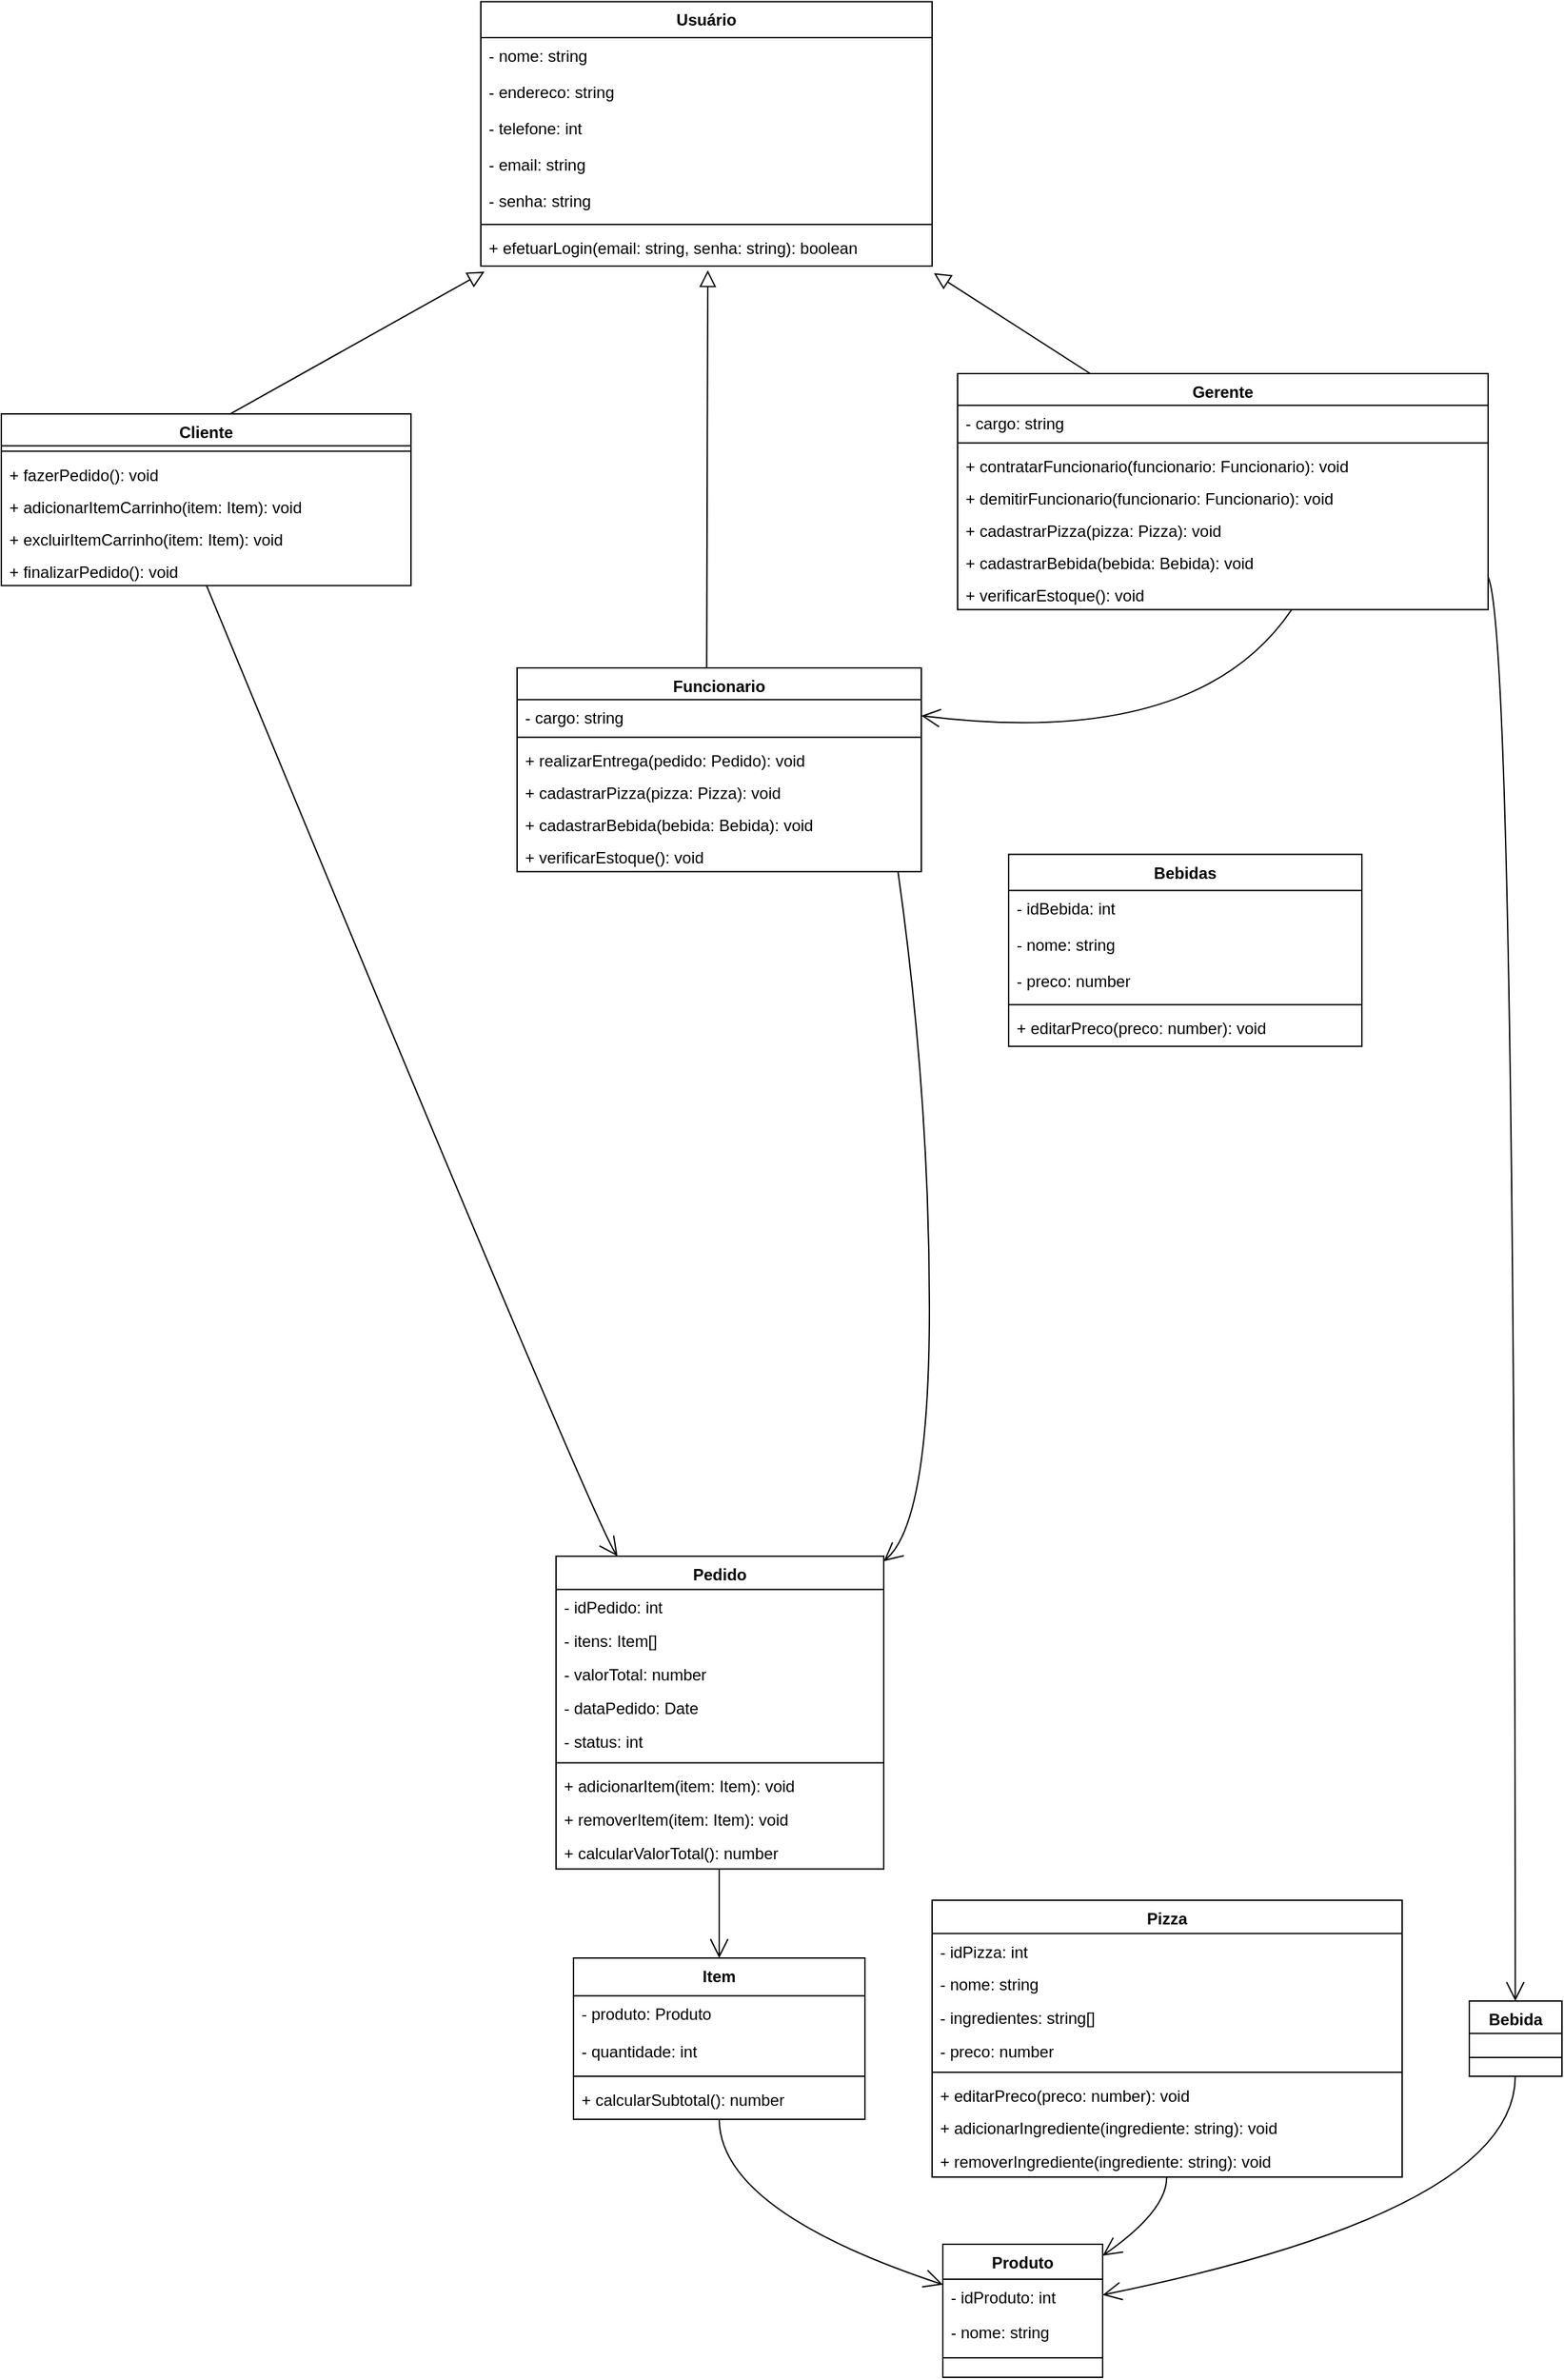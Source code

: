 <mxfile version="22.1.4" type="github">
  <diagram name="Página-1" id="_QHT0VM7mfmA924iPTIp">
    <mxGraphModel dx="1737" dy="2059" grid="1" gridSize="10" guides="1" tooltips="1" connect="1" arrows="1" fold="1" page="1" pageScale="1" pageWidth="827" pageHeight="1169" math="0" shadow="0">
      <root>
        <mxCell id="0" />
        <mxCell id="1" parent="0" />
        <mxCell id="2" value="Cliente" style="swimlane;fontStyle=1;align=center;verticalAlign=top;childLayout=stackLayout;horizontal=1;startSize=23.81;horizontalStack=0;resizeParent=1;resizeParentMax=0;resizeLast=0;collapsible=0;marginBottom=0;" parent="1" vertex="1">
          <mxGeometry x="-280" y="160" width="305" height="127.81" as="geometry" />
        </mxCell>
        <mxCell id="9" style="line;strokeWidth=1;fillColor=none;align=left;verticalAlign=middle;spacingTop=-1;spacingLeft=3;spacingRight=3;rotatable=0;labelPosition=right;points=[];portConstraint=eastwest;strokeColor=inherit;" parent="2" vertex="1">
          <mxGeometry y="23.81" width="305" height="8" as="geometry" />
        </mxCell>
        <mxCell id="10" value="+ fazerPedido(): void" style="text;strokeColor=none;fillColor=none;align=left;verticalAlign=top;spacingLeft=4;spacingRight=4;overflow=hidden;rotatable=0;points=[[0,0.5],[1,0.5]];portConstraint=eastwest;" parent="2" vertex="1">
          <mxGeometry y="31.81" width="305" height="24" as="geometry" />
        </mxCell>
        <mxCell id="11" value="+ adicionarItemCarrinho(item: Item): void" style="text;strokeColor=none;fillColor=none;align=left;verticalAlign=top;spacingLeft=4;spacingRight=4;overflow=hidden;rotatable=0;points=[[0,0.5],[1,0.5]];portConstraint=eastwest;" parent="2" vertex="1">
          <mxGeometry y="55.81" width="305" height="24" as="geometry" />
        </mxCell>
        <mxCell id="12" value="+ excluirItemCarrinho(item: Item): void" style="text;strokeColor=none;fillColor=none;align=left;verticalAlign=top;spacingLeft=4;spacingRight=4;overflow=hidden;rotatable=0;points=[[0,0.5],[1,0.5]];portConstraint=eastwest;" parent="2" vertex="1">
          <mxGeometry y="79.81" width="305" height="24" as="geometry" />
        </mxCell>
        <mxCell id="13" value="+ finalizarPedido(): void" style="text;strokeColor=none;fillColor=none;align=left;verticalAlign=top;spacingLeft=4;spacingRight=4;overflow=hidden;rotatable=0;points=[[0,0.5],[1,0.5]];portConstraint=eastwest;" parent="2" vertex="1">
          <mxGeometry y="103.81" width="305" height="24" as="geometry" />
        </mxCell>
        <mxCell id="14" value="Funcionario" style="swimlane;fontStyle=1;align=center;verticalAlign=top;childLayout=stackLayout;horizontal=1;startSize=23.606;horizontalStack=0;resizeParent=1;resizeParentMax=0;resizeLast=0;collapsible=0;marginBottom=0;" parent="1" vertex="1">
          <mxGeometry x="104" y="349" width="301" height="151.606" as="geometry" />
        </mxCell>
        <mxCell id="20" value="- cargo: string" style="text;strokeColor=none;fillColor=none;align=left;verticalAlign=top;spacingLeft=4;spacingRight=4;overflow=hidden;rotatable=0;points=[[0,0.5],[1,0.5]];portConstraint=eastwest;" parent="14" vertex="1">
          <mxGeometry y="23.606" width="301" height="24" as="geometry" />
        </mxCell>
        <mxCell id="21" style="line;strokeWidth=1;fillColor=none;align=left;verticalAlign=middle;spacingTop=-1;spacingLeft=3;spacingRight=3;rotatable=0;labelPosition=right;points=[];portConstraint=eastwest;strokeColor=inherit;" parent="14" vertex="1">
          <mxGeometry y="47.606" width="301" height="8" as="geometry" />
        </mxCell>
        <mxCell id="22" value="+ realizarEntrega(pedido: Pedido): void" style="text;strokeColor=none;fillColor=none;align=left;verticalAlign=top;spacingLeft=4;spacingRight=4;overflow=hidden;rotatable=0;points=[[0,0.5],[1,0.5]];portConstraint=eastwest;" parent="14" vertex="1">
          <mxGeometry y="55.606" width="301" height="24" as="geometry" />
        </mxCell>
        <mxCell id="24" value="+ cadastrarPizza(pizza: Pizza): void" style="text;strokeColor=none;fillColor=none;align=left;verticalAlign=top;spacingLeft=4;spacingRight=4;overflow=hidden;rotatable=0;points=[[0,0.5],[1,0.5]];portConstraint=eastwest;" parent="14" vertex="1">
          <mxGeometry y="79.606" width="301" height="24" as="geometry" />
        </mxCell>
        <mxCell id="25" value="+ cadastrarBebida(bebida: Bebida): void" style="text;strokeColor=none;fillColor=none;align=left;verticalAlign=top;spacingLeft=4;spacingRight=4;overflow=hidden;rotatable=0;points=[[0,0.5],[1,0.5]];portConstraint=eastwest;" parent="14" vertex="1">
          <mxGeometry y="103.606" width="301" height="24" as="geometry" />
        </mxCell>
        <mxCell id="26" value="+ verificarEstoque(): void" style="text;strokeColor=none;fillColor=none;align=left;verticalAlign=top;spacingLeft=4;spacingRight=4;overflow=hidden;rotatable=0;points=[[0,0.5],[1,0.5]];portConstraint=eastwest;" parent="14" vertex="1">
          <mxGeometry y="127.606" width="301" height="24" as="geometry" />
        </mxCell>
        <mxCell id="SXoZxHdqQvmYgP3eN_0H-110" style="rounded=0;orthogonalLoop=1;jettySize=auto;html=1;exitX=0.25;exitY=0;exitDx=0;exitDy=0;endArrow=block;endFill=0;entryX=1.004;entryY=1.195;entryDx=0;entryDy=0;entryPerimeter=0;endSize=10;" edge="1" parent="1" source="27" target="SXoZxHdqQvmYgP3eN_0H-91">
          <mxGeometry relative="1" as="geometry" />
        </mxCell>
        <mxCell id="27" value="Gerente" style="swimlane;fontStyle=1;align=center;verticalAlign=top;childLayout=stackLayout;horizontal=1;startSize=23.606;horizontalStack=0;resizeParent=1;resizeParentMax=0;resizeLast=0;collapsible=0;marginBottom=0;" parent="1" vertex="1">
          <mxGeometry x="432" y="130" width="395" height="175.606" as="geometry" />
        </mxCell>
        <mxCell id="SXoZxHdqQvmYgP3eN_0H-112" value="- cargo: string" style="text;strokeColor=none;fillColor=none;align=left;verticalAlign=top;spacingLeft=4;spacingRight=4;overflow=hidden;rotatable=0;points=[[0,0.5],[1,0.5]];portConstraint=eastwest;" vertex="1" parent="27">
          <mxGeometry y="23.606" width="395" height="24" as="geometry" />
        </mxCell>
        <mxCell id="34" style="line;strokeWidth=1;fillColor=none;align=left;verticalAlign=middle;spacingTop=-1;spacingLeft=3;spacingRight=3;rotatable=0;labelPosition=right;points=[];portConstraint=eastwest;strokeColor=inherit;" parent="27" vertex="1">
          <mxGeometry y="47.606" width="395" height="8" as="geometry" />
        </mxCell>
        <mxCell id="35" value="+ contratarFuncionario(funcionario: Funcionario): void" style="text;strokeColor=none;fillColor=none;align=left;verticalAlign=top;spacingLeft=4;spacingRight=4;overflow=hidden;rotatable=0;points=[[0,0.5],[1,0.5]];portConstraint=eastwest;" parent="27" vertex="1">
          <mxGeometry y="55.606" width="395" height="24" as="geometry" />
        </mxCell>
        <mxCell id="36" value="+ demitirFuncionario(funcionario: Funcionario): void" style="text;strokeColor=none;fillColor=none;align=left;verticalAlign=top;spacingLeft=4;spacingRight=4;overflow=hidden;rotatable=0;points=[[0,0.5],[1,0.5]];portConstraint=eastwest;" parent="27" vertex="1">
          <mxGeometry y="79.606" width="395" height="24" as="geometry" />
        </mxCell>
        <mxCell id="37" value="+ cadastrarPizza(pizza: Pizza): void" style="text;strokeColor=none;fillColor=none;align=left;verticalAlign=top;spacingLeft=4;spacingRight=4;overflow=hidden;rotatable=0;points=[[0,0.5],[1,0.5]];portConstraint=eastwest;" parent="27" vertex="1">
          <mxGeometry y="103.606" width="395" height="24" as="geometry" />
        </mxCell>
        <mxCell id="38" value="+ cadastrarBebida(bebida: Bebida): void" style="text;strokeColor=none;fillColor=none;align=left;verticalAlign=top;spacingLeft=4;spacingRight=4;overflow=hidden;rotatable=0;points=[[0,0.5],[1,0.5]];portConstraint=eastwest;" parent="27" vertex="1">
          <mxGeometry y="127.606" width="395" height="24" as="geometry" />
        </mxCell>
        <mxCell id="39" value="+ verificarEstoque(): void" style="text;strokeColor=none;fillColor=none;align=left;verticalAlign=top;spacingLeft=4;spacingRight=4;overflow=hidden;rotatable=0;points=[[0,0.5],[1,0.5]];portConstraint=eastwest;" parent="27" vertex="1">
          <mxGeometry y="151.606" width="395" height="24" as="geometry" />
        </mxCell>
        <mxCell id="40" value="Pizza" style="swimlane;fontStyle=1;align=center;verticalAlign=top;childLayout=stackLayout;horizontal=1;startSize=24.731;horizontalStack=0;resizeParent=1;resizeParentMax=0;resizeLast=0;collapsible=0;marginBottom=0;" parent="1" vertex="1">
          <mxGeometry x="413" y="1266" width="350" height="206" as="geometry" />
        </mxCell>
        <mxCell id="41" value="- idPizza: int" style="text;strokeColor=none;fillColor=none;align=left;verticalAlign=top;spacingLeft=4;spacingRight=4;overflow=hidden;rotatable=0;points=[[0,0.5],[1,0.5]];portConstraint=eastwest;" parent="40" vertex="1">
          <mxGeometry y="25" width="350" height="25" as="geometry" />
        </mxCell>
        <mxCell id="42" value="- nome: string" style="text;strokeColor=none;fillColor=none;align=left;verticalAlign=top;spacingLeft=4;spacingRight=4;overflow=hidden;rotatable=0;points=[[0,0.5],[1,0.5]];portConstraint=eastwest;" parent="40" vertex="1">
          <mxGeometry y="49" width="350" height="25" as="geometry" />
        </mxCell>
        <mxCell id="43" value="- ingredientes: string[]" style="text;strokeColor=none;fillColor=none;align=left;verticalAlign=top;spacingLeft=4;spacingRight=4;overflow=hidden;rotatable=0;points=[[0,0.5],[1,0.5]];portConstraint=eastwest;" parent="40" vertex="1">
          <mxGeometry y="74" width="350" height="25" as="geometry" />
        </mxCell>
        <mxCell id="44" value="- preco: number" style="text;strokeColor=none;fillColor=none;align=left;verticalAlign=top;spacingLeft=4;spacingRight=4;overflow=hidden;rotatable=0;points=[[0,0.5],[1,0.5]];portConstraint=eastwest;" parent="40" vertex="1">
          <mxGeometry y="99" width="350" height="25" as="geometry" />
        </mxCell>
        <mxCell id="45" style="line;strokeWidth=1;fillColor=none;align=left;verticalAlign=middle;spacingTop=-1;spacingLeft=3;spacingRight=3;rotatable=0;labelPosition=right;points=[];portConstraint=eastwest;strokeColor=inherit;" parent="40" vertex="1">
          <mxGeometry y="124" width="350" height="8" as="geometry" />
        </mxCell>
        <mxCell id="46" value="+ editarPreco(preco: number): void" style="text;strokeColor=none;fillColor=none;align=left;verticalAlign=top;spacingLeft=4;spacingRight=4;overflow=hidden;rotatable=0;points=[[0,0.5],[1,0.5]];portConstraint=eastwest;" parent="40" vertex="1">
          <mxGeometry y="132" width="350" height="25" as="geometry" />
        </mxCell>
        <mxCell id="47" value="+ adicionarIngrediente(ingrediente: string): void" style="text;strokeColor=none;fillColor=none;align=left;verticalAlign=top;spacingLeft=4;spacingRight=4;overflow=hidden;rotatable=0;points=[[0,0.5],[1,0.5]];portConstraint=eastwest;" parent="40" vertex="1">
          <mxGeometry y="156" width="350" height="25" as="geometry" />
        </mxCell>
        <mxCell id="48" value="+ removerIngrediente(ingrediente: string): void" style="text;strokeColor=none;fillColor=none;align=left;verticalAlign=top;spacingLeft=4;spacingRight=4;overflow=hidden;rotatable=0;points=[[0,0.5],[1,0.5]];portConstraint=eastwest;" parent="40" vertex="1">
          <mxGeometry y="181" width="350" height="25" as="geometry" />
        </mxCell>
        <mxCell id="49" value="Bebidas" style="swimlane;fontStyle=1;align=center;verticalAlign=top;childLayout=stackLayout;horizontal=1;startSize=26.756;horizontalStack=0;resizeParent=1;resizeParentMax=0;resizeLast=0;collapsible=0;marginBottom=0;" parent="1" vertex="1">
          <mxGeometry x="470" y="487.81" width="263" height="142.756" as="geometry" />
        </mxCell>
        <mxCell id="50" value="- idBebida: int" style="text;strokeColor=none;fillColor=none;align=left;verticalAlign=top;spacingLeft=4;spacingRight=4;overflow=hidden;rotatable=0;points=[[0,0.5],[1,0.5]];portConstraint=eastwest;" parent="49" vertex="1">
          <mxGeometry y="26.756" width="263" height="27" as="geometry" />
        </mxCell>
        <mxCell id="51" value="- nome: string" style="text;strokeColor=none;fillColor=none;align=left;verticalAlign=top;spacingLeft=4;spacingRight=4;overflow=hidden;rotatable=0;points=[[0,0.5],[1,0.5]];portConstraint=eastwest;" parent="49" vertex="1">
          <mxGeometry y="53.756" width="263" height="27" as="geometry" />
        </mxCell>
        <mxCell id="52" value="- preco: number" style="text;strokeColor=none;fillColor=none;align=left;verticalAlign=top;spacingLeft=4;spacingRight=4;overflow=hidden;rotatable=0;points=[[0,0.5],[1,0.5]];portConstraint=eastwest;" parent="49" vertex="1">
          <mxGeometry y="80.756" width="263" height="27" as="geometry" />
        </mxCell>
        <mxCell id="53" style="line;strokeWidth=1;fillColor=none;align=left;verticalAlign=middle;spacingTop=-1;spacingLeft=3;spacingRight=3;rotatable=0;labelPosition=right;points=[];portConstraint=eastwest;strokeColor=inherit;" parent="49" vertex="1">
          <mxGeometry y="107.756" width="263" height="8" as="geometry" />
        </mxCell>
        <mxCell id="54" value="+ editarPreco(preco: number): void" style="text;strokeColor=none;fillColor=none;align=left;verticalAlign=top;spacingLeft=4;spacingRight=4;overflow=hidden;rotatable=0;points=[[0,0.5],[1,0.5]];portConstraint=eastwest;" parent="49" vertex="1">
          <mxGeometry y="115.756" width="263" height="27" as="geometry" />
        </mxCell>
        <mxCell id="55" value="Pedido" style="swimlane;fontStyle=1;align=center;verticalAlign=top;childLayout=stackLayout;horizontal=1;startSize=24.731;horizontalStack=0;resizeParent=1;resizeParentMax=0;resizeLast=0;collapsible=0;marginBottom=0;" parent="1" vertex="1">
          <mxGeometry x="133" y="1010" width="244" height="232.731" as="geometry" />
        </mxCell>
        <mxCell id="56" value="- idPedido: int" style="text;strokeColor=none;fillColor=none;align=left;verticalAlign=top;spacingLeft=4;spacingRight=4;overflow=hidden;rotatable=0;points=[[0,0.5],[1,0.5]];portConstraint=eastwest;" parent="55" vertex="1">
          <mxGeometry y="24.731" width="244" height="25" as="geometry" />
        </mxCell>
        <mxCell id="57" value="- itens: Item[]" style="text;strokeColor=none;fillColor=none;align=left;verticalAlign=top;spacingLeft=4;spacingRight=4;overflow=hidden;rotatable=0;points=[[0,0.5],[1,0.5]];portConstraint=eastwest;" parent="55" vertex="1">
          <mxGeometry y="49.731" width="244" height="25" as="geometry" />
        </mxCell>
        <mxCell id="58" value="- valorTotal: number" style="text;strokeColor=none;fillColor=none;align=left;verticalAlign=top;spacingLeft=4;spacingRight=4;overflow=hidden;rotatable=0;points=[[0,0.5],[1,0.5]];portConstraint=eastwest;" parent="55" vertex="1">
          <mxGeometry y="74.731" width="244" height="25" as="geometry" />
        </mxCell>
        <mxCell id="59" value="- dataPedido: Date" style="text;strokeColor=none;fillColor=none;align=left;verticalAlign=top;spacingLeft=4;spacingRight=4;overflow=hidden;rotatable=0;points=[[0,0.5],[1,0.5]];portConstraint=eastwest;" parent="55" vertex="1">
          <mxGeometry y="99.731" width="244" height="25" as="geometry" />
        </mxCell>
        <mxCell id="SXoZxHdqQvmYgP3eN_0H-115" value="- status: int" style="text;strokeColor=none;fillColor=none;align=left;verticalAlign=top;spacingLeft=4;spacingRight=4;overflow=hidden;rotatable=0;points=[[0,0.5],[1,0.5]];portConstraint=eastwest;" vertex="1" parent="55">
          <mxGeometry y="124.731" width="244" height="25" as="geometry" />
        </mxCell>
        <mxCell id="60" style="line;strokeWidth=1;fillColor=none;align=left;verticalAlign=middle;spacingTop=-1;spacingLeft=3;spacingRight=3;rotatable=0;labelPosition=right;points=[];portConstraint=eastwest;strokeColor=inherit;" parent="55" vertex="1">
          <mxGeometry y="149.731" width="244" height="8" as="geometry" />
        </mxCell>
        <mxCell id="61" value="+ adicionarItem(item: Item): void" style="text;strokeColor=none;fillColor=none;align=left;verticalAlign=top;spacingLeft=4;spacingRight=4;overflow=hidden;rotatable=0;points=[[0,0.5],[1,0.5]];portConstraint=eastwest;" parent="55" vertex="1">
          <mxGeometry y="157.731" width="244" height="25" as="geometry" />
        </mxCell>
        <mxCell id="62" value="+ removerItem(item: Item): void" style="text;strokeColor=none;fillColor=none;align=left;verticalAlign=top;spacingLeft=4;spacingRight=4;overflow=hidden;rotatable=0;points=[[0,0.5],[1,0.5]];portConstraint=eastwest;" parent="55" vertex="1">
          <mxGeometry y="182.731" width="244" height="25" as="geometry" />
        </mxCell>
        <mxCell id="63" value="+ calcularValorTotal(): number" style="text;strokeColor=none;fillColor=none;align=left;verticalAlign=top;spacingLeft=4;spacingRight=4;overflow=hidden;rotatable=0;points=[[0,0.5],[1,0.5]];portConstraint=eastwest;" parent="55" vertex="1">
          <mxGeometry y="207.731" width="244" height="25" as="geometry" />
        </mxCell>
        <mxCell id="64" value="Item" style="swimlane;fontStyle=1;align=center;verticalAlign=top;childLayout=stackLayout;horizontal=1;startSize=28.106;horizontalStack=0;resizeParent=1;resizeParentMax=0;resizeLast=0;collapsible=0;marginBottom=0;" parent="1" vertex="1">
          <mxGeometry x="146" y="1309" width="217" height="120" as="geometry" />
        </mxCell>
        <mxCell id="65" value="- produto: Produto" style="text;strokeColor=none;fillColor=none;align=left;verticalAlign=top;spacingLeft=4;spacingRight=4;overflow=hidden;rotatable=0;points=[[0,0.5],[1,0.5]];portConstraint=eastwest;" parent="64" vertex="1">
          <mxGeometry y="28" width="217" height="28" as="geometry" />
        </mxCell>
        <mxCell id="66" value="- quantidade: int" style="text;strokeColor=none;fillColor=none;align=left;verticalAlign=top;spacingLeft=4;spacingRight=4;overflow=hidden;rotatable=0;points=[[0,0.5],[1,0.5]];portConstraint=eastwest;" parent="64" vertex="1">
          <mxGeometry y="56" width="217" height="28" as="geometry" />
        </mxCell>
        <mxCell id="67" style="line;strokeWidth=1;fillColor=none;align=left;verticalAlign=middle;spacingTop=-1;spacingLeft=3;spacingRight=3;rotatable=0;labelPosition=right;points=[];portConstraint=eastwest;strokeColor=inherit;" parent="64" vertex="1">
          <mxGeometry y="84" width="217" height="8" as="geometry" />
        </mxCell>
        <mxCell id="68" value="+ calcularSubtotal(): number" style="text;strokeColor=none;fillColor=none;align=left;verticalAlign=top;spacingLeft=4;spacingRight=4;overflow=hidden;rotatable=0;points=[[0,0.5],[1,0.5]];portConstraint=eastwest;" parent="64" vertex="1">
          <mxGeometry y="92" width="217" height="28" as="geometry" />
        </mxCell>
        <mxCell id="69" value="Produto" style="swimlane;fontStyle=1;align=center;verticalAlign=top;childLayout=stackLayout;horizontal=1;startSize=26.019;horizontalStack=0;resizeParent=1;resizeParentMax=0;resizeLast=0;collapsible=0;marginBottom=0;" parent="1" vertex="1">
          <mxGeometry x="421" y="1522" width="119" height="99" as="geometry" />
        </mxCell>
        <mxCell id="70" value="- idProduto: int" style="text;strokeColor=none;fillColor=none;align=left;verticalAlign=top;spacingLeft=4;spacingRight=4;overflow=hidden;rotatable=0;points=[[0,0.5],[1,0.5]];portConstraint=eastwest;" parent="69" vertex="1">
          <mxGeometry y="26" width="119" height="26" as="geometry" />
        </mxCell>
        <mxCell id="71" value="- nome: string" style="text;strokeColor=none;fillColor=none;align=left;verticalAlign=top;spacingLeft=4;spacingRight=4;overflow=hidden;rotatable=0;points=[[0,0.5],[1,0.5]];portConstraint=eastwest;" parent="69" vertex="1">
          <mxGeometry y="52" width="119" height="26" as="geometry" />
        </mxCell>
        <mxCell id="72" style="line;strokeWidth=1;fillColor=none;align=left;verticalAlign=middle;spacingTop=-1;spacingLeft=3;spacingRight=3;rotatable=0;labelPosition=right;points=[];portConstraint=eastwest;strokeColor=inherit;" parent="69" vertex="1">
          <mxGeometry y="78" width="119" height="13" as="geometry" />
        </mxCell>
        <mxCell id="73" value="Bebida" style="swimlane;fontStyle=1;align=center;verticalAlign=top;childLayout=stackLayout;horizontal=1;startSize=24.178;horizontalStack=0;resizeParent=1;resizeParentMax=0;resizeLast=0;collapsible=0;marginBottom=0;" parent="1" vertex="1">
          <mxGeometry x="813" y="1341" width="69" height="56" as="geometry" />
        </mxCell>
        <mxCell id="74" style="line;strokeWidth=1;fillColor=none;align=left;verticalAlign=middle;spacingTop=-1;spacingLeft=3;spacingRight=3;rotatable=0;labelPosition=right;points=[];portConstraint=eastwest;strokeColor=inherit;" parent="73" vertex="1">
          <mxGeometry y="36" width="69" height="12" as="geometry" />
        </mxCell>
        <mxCell id="75" value="" style="curved=1;startArrow=none;endArrow=open;endSize=12;exitX=0.501;exitY=0.998;entryX=0.189;entryY=0.002;" parent="1" source="2" target="55" edge="1">
          <mxGeometry relative="1" as="geometry">
            <Array as="points">
              <mxPoint x="161" y="985" />
            </Array>
          </mxGeometry>
        </mxCell>
        <mxCell id="76" value="" style="curved=1;startArrow=none;endArrow=open;endSize=12;exitX=0.944;exitY=1.002;entryX=0.998;entryY=0.018;" parent="1" source="14" target="55" edge="1">
          <mxGeometry relative="1" as="geometry">
            <Array as="points">
              <mxPoint x="411" y="666" />
              <mxPoint x="411" y="985" />
            </Array>
          </mxGeometry>
        </mxCell>
        <mxCell id="79" value="" style="curved=1;startArrow=none;endArrow=open;endSize=12;exitX=0.63;exitY=1.001;entryX=1;entryY=0.5;entryDx=0;entryDy=0;" parent="1" source="27" target="20" edge="1">
          <mxGeometry relative="1" as="geometry">
            <Array as="points">
              <mxPoint x="610" y="410" />
            </Array>
            <mxPoint x="490" y="770" as="targetPoint" />
          </mxGeometry>
        </mxCell>
        <mxCell id="80" value="" style="curved=1;startArrow=none;endArrow=open;endSize=12;exitX=1.002;exitY=0.863;entryX=0.496;entryY=0.001;" parent="1" source="27" target="73" edge="1">
          <mxGeometry relative="1" as="geometry">
            <Array as="points">
              <mxPoint x="847" y="324" />
            </Array>
          </mxGeometry>
        </mxCell>
        <mxCell id="81" value="" style="curved=1;startArrow=none;endArrow=open;endSize=12;exitX=0.498;exitY=1.001;entryX=0.5;entryY=0.0;" parent="1" source="55" target="64" edge="1">
          <mxGeometry relative="1" as="geometry">
            <Array as="points" />
          </mxGeometry>
        </mxCell>
        <mxCell id="82" value="" style="curved=1;startArrow=none;endArrow=open;endSize=12;exitX=0.5;exitY=1.004;entryX=0.002;entryY=0.304;" parent="1" source="64" target="69" edge="1">
          <mxGeometry relative="1" as="geometry">
            <Array as="points">
              <mxPoint x="255" y="1497" />
            </Array>
          </mxGeometry>
        </mxCell>
        <mxCell id="83" value="" style="curved=1;startArrow=none;endArrow=open;endSize=12;exitX=0.499;exitY=1.001;entryX=1.003;entryY=0.083;" parent="1" source="40" target="69" edge="1">
          <mxGeometry relative="1" as="geometry">
            <Array as="points">
              <mxPoint x="588" y="1497" />
            </Array>
          </mxGeometry>
        </mxCell>
        <mxCell id="84" value="" style="curved=1;startArrow=none;endArrow=open;endSize=12;exitX=0.496;exitY=1.007;entryX=1.003;entryY=0.38;" parent="1" source="73" target="69" edge="1">
          <mxGeometry relative="1" as="geometry">
            <Array as="points">
              <mxPoint x="847" y="1497" />
            </Array>
          </mxGeometry>
        </mxCell>
        <mxCell id="SXoZxHdqQvmYgP3eN_0H-86" value="Usuário" style="swimlane;fontStyle=1;align=center;verticalAlign=top;childLayout=stackLayout;horizontal=1;startSize=26.756;horizontalStack=0;resizeParent=1;resizeParentMax=0;resizeLast=0;collapsible=0;marginBottom=0;" vertex="1" parent="1">
          <mxGeometry x="77" y="-146.76" width="336" height="196.756" as="geometry" />
        </mxCell>
        <mxCell id="SXoZxHdqQvmYgP3eN_0H-87" value="- nome: string" style="text;strokeColor=none;fillColor=none;align=left;verticalAlign=top;spacingLeft=4;spacingRight=4;overflow=hidden;rotatable=0;points=[[0,0.5],[1,0.5]];portConstraint=eastwest;" vertex="1" parent="SXoZxHdqQvmYgP3eN_0H-86">
          <mxGeometry y="26.756" width="336" height="27" as="geometry" />
        </mxCell>
        <mxCell id="SXoZxHdqQvmYgP3eN_0H-88" value="- endereco: string" style="text;strokeColor=none;fillColor=none;align=left;verticalAlign=top;spacingLeft=4;spacingRight=4;overflow=hidden;rotatable=0;points=[[0,0.5],[1,0.5]];portConstraint=eastwest;" vertex="1" parent="SXoZxHdqQvmYgP3eN_0H-86">
          <mxGeometry y="53.756" width="336" height="27" as="geometry" />
        </mxCell>
        <mxCell id="SXoZxHdqQvmYgP3eN_0H-89" value="- telefone: int" style="text;strokeColor=none;fillColor=none;align=left;verticalAlign=top;spacingLeft=4;spacingRight=4;overflow=hidden;rotatable=0;points=[[0,0.5],[1,0.5]];portConstraint=eastwest;" vertex="1" parent="SXoZxHdqQvmYgP3eN_0H-86">
          <mxGeometry y="80.756" width="336" height="27" as="geometry" />
        </mxCell>
        <mxCell id="SXoZxHdqQvmYgP3eN_0H-98" value="- email: string" style="text;strokeColor=none;fillColor=none;align=left;verticalAlign=top;spacingLeft=4;spacingRight=4;overflow=hidden;rotatable=0;points=[[0,0.5],[1,0.5]];portConstraint=eastwest;" vertex="1" parent="SXoZxHdqQvmYgP3eN_0H-86">
          <mxGeometry y="107.756" width="336" height="27" as="geometry" />
        </mxCell>
        <mxCell id="SXoZxHdqQvmYgP3eN_0H-99" value="- senha: string" style="text;strokeColor=none;fillColor=none;align=left;verticalAlign=top;spacingLeft=4;spacingRight=4;overflow=hidden;rotatable=0;points=[[0,0.5],[1,0.5]];portConstraint=eastwest;" vertex="1" parent="SXoZxHdqQvmYgP3eN_0H-86">
          <mxGeometry y="134.756" width="336" height="27" as="geometry" />
        </mxCell>
        <mxCell id="SXoZxHdqQvmYgP3eN_0H-90" style="line;strokeWidth=1;fillColor=none;align=left;verticalAlign=middle;spacingTop=-1;spacingLeft=3;spacingRight=3;rotatable=0;labelPosition=right;points=[];portConstraint=eastwest;strokeColor=inherit;" vertex="1" parent="SXoZxHdqQvmYgP3eN_0H-86">
          <mxGeometry y="161.756" width="336" height="8" as="geometry" />
        </mxCell>
        <mxCell id="SXoZxHdqQvmYgP3eN_0H-91" value="+ efetuarLogin(email: string, senha: string): boolean" style="text;strokeColor=none;fillColor=none;align=left;verticalAlign=top;spacingLeft=4;spacingRight=4;overflow=hidden;rotatable=0;points=[[0,0.5],[1,0.5]];portConstraint=eastwest;" vertex="1" parent="SXoZxHdqQvmYgP3eN_0H-86">
          <mxGeometry y="169.756" width="336" height="27" as="geometry" />
        </mxCell>
        <mxCell id="SXoZxHdqQvmYgP3eN_0H-113" style="rounded=0;orthogonalLoop=1;jettySize=auto;html=1;exitX=0.469;exitY=-0.003;exitDx=0;exitDy=0;endArrow=block;endFill=0;entryX=0.503;entryY=1.114;entryDx=0;entryDy=0;entryPerimeter=0;endSize=10;exitPerimeter=0;" edge="1" parent="1" source="14" target="SXoZxHdqQvmYgP3eN_0H-91">
          <mxGeometry relative="1" as="geometry">
            <mxPoint x="313" y="195" as="sourcePoint" />
            <mxPoint x="196" y="90" as="targetPoint" />
          </mxGeometry>
        </mxCell>
        <mxCell id="SXoZxHdqQvmYgP3eN_0H-114" style="rounded=0;orthogonalLoop=1;jettySize=auto;html=1;exitX=0.557;exitY=0.002;exitDx=0;exitDy=0;endArrow=block;endFill=0;entryX=0.008;entryY=1.155;entryDx=0;entryDy=0;endSize=10;exitPerimeter=0;entryPerimeter=0;" edge="1" parent="1" source="2" target="SXoZxHdqQvmYgP3eN_0H-91">
          <mxGeometry relative="1" as="geometry">
            <mxPoint x="-60" y="225" as="sourcePoint" />
            <mxPoint x="-59" y="-70" as="targetPoint" />
          </mxGeometry>
        </mxCell>
      </root>
    </mxGraphModel>
  </diagram>
</mxfile>
